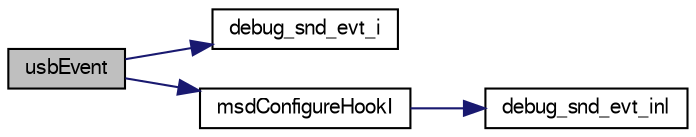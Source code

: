 digraph "usbEvent"
{
  edge [fontname="FreeSans",fontsize="10",labelfontname="FreeSans",labelfontsize="10"];
  node [fontname="FreeSans",fontsize="10",shape=record];
  rankdir="LR";
  Node1 [label="usbEvent",height=0.2,width=0.4,color="black", fillcolor="grey75", style="filled", fontcolor="black"];
  Node1 -> Node2 [color="midnightblue",fontsize="10",style="solid",fontname="FreeSans"];
  Node2 [label="debug_snd_evt_i",height=0.2,width=0.4,color="black", fillcolor="white", style="filled",URL="$usb__msd_8c.html#a218498e8fe29b8470ad71b25f61ca783"];
  Node1 -> Node3 [color="midnightblue",fontsize="10",style="solid",fontname="FreeSans"];
  Node3 [label="msdConfigureHookI",height=0.2,width=0.4,color="black", fillcolor="white", style="filled",URL="$usb__msd_8c.html#a936ce0885a9388fd5a96f1a1f162e47e",tooltip="USB device configured handler. "];
  Node3 -> Node4 [color="midnightblue",fontsize="10",style="solid",fontname="FreeSans"];
  Node4 [label="debug_snd_evt_inl",height=0.2,width=0.4,color="black", fillcolor="white", style="filled",URL="$usb__msd_8c.html#a24a678ea6bcd105c46f97ccc813d146b"];
}
